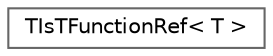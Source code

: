 digraph "Graphical Class Hierarchy"
{
 // INTERACTIVE_SVG=YES
 // LATEX_PDF_SIZE
  bgcolor="transparent";
  edge [fontname=Helvetica,fontsize=10,labelfontname=Helvetica,labelfontsize=10];
  node [fontname=Helvetica,fontsize=10,shape=box,height=0.2,width=0.4];
  rankdir="LR";
  Node0 [id="Node000000",label="TIsTFunctionRef\< T \>",height=0.2,width=0.4,color="grey40", fillcolor="white", style="filled",URL="$dc/d41/structTIsTFunctionRef.html",tooltip="Traits class which checks if T is a TFunctionRef<> type."];
}
